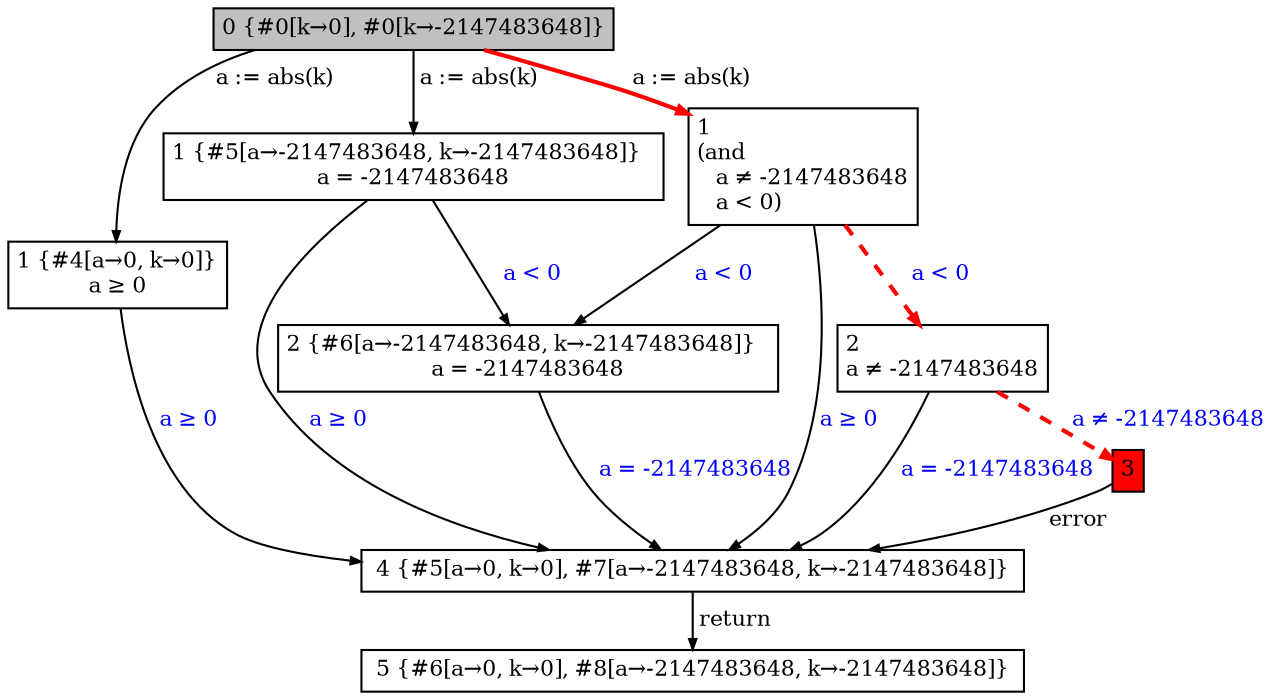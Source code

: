 digraph {
	ranksep=0.10
	nodesep=0.12
	node[fontsize=10.5,shape=box,height=0.02,width=0.02,margin="0.05,0.05"]
	edge[fontsize=10.5,arrowsize=0.5]

	0 [label="0 {#0[k→0], #0[k→-2147483648]}",style=filled,fillcolor=gray]
	1 [label="1 {#4[a→0, k→0]}\la ≥ 0"]
	2 [label=" 4 {#5[a→0, k→0], #7[a→-2147483648, k→-2147483648]} "]
	3 [label="2 {#6[a→-2147483648, k→-2147483648]}  \la = -2147483648"]
	4 [label=" 5 {#6[a→0, k→0], #8[a→-2147483648, k→-2147483648]} "]
	5 [label="3",style=filled,fillcolor=red]
	6 [label="1 {#5[a→-2147483648, k→-2147483648]}  \la = -2147483648"]
	7 [label="2\la ≠ -2147483648"]
	8 [label="1\l(and\l   a ≠ -2147483648\l   a < 0)\l"]


	0->8[label=" a := abs(k)", color="#FF0000", style="bold"]
	0->6[label=" a := abs(k)"]
	5->2[label=" error"]
	0->1[label=" a := abs(k)"]
	8->7[label=" a < 0",fontcolor="#0000FF", color="#FF0000", style="bold,dashed"]
	6->3[label=" a < 0",fontcolor="#0000FF"]
	8->2[label=" a ≥ 0",fontcolor="#0000FF"]
	6->2[label=" a ≥ 0",fontcolor="#0000FF"]
	7->2[label=" a = -2147483648",fontcolor="#0000FF"]
	2->4[label=" return"]
	7->5[label=" a ≠ -2147483648",fontcolor="#0000FF", color="#FF0000", style="bold,dashed"]
	1->2[label=" a ≥ 0",fontcolor="#0000FF"]
	8->3[label=" a < 0",fontcolor="#0000FF"]
	3->2[label=" a = -2147483648",fontcolor="#0000FF"]
}